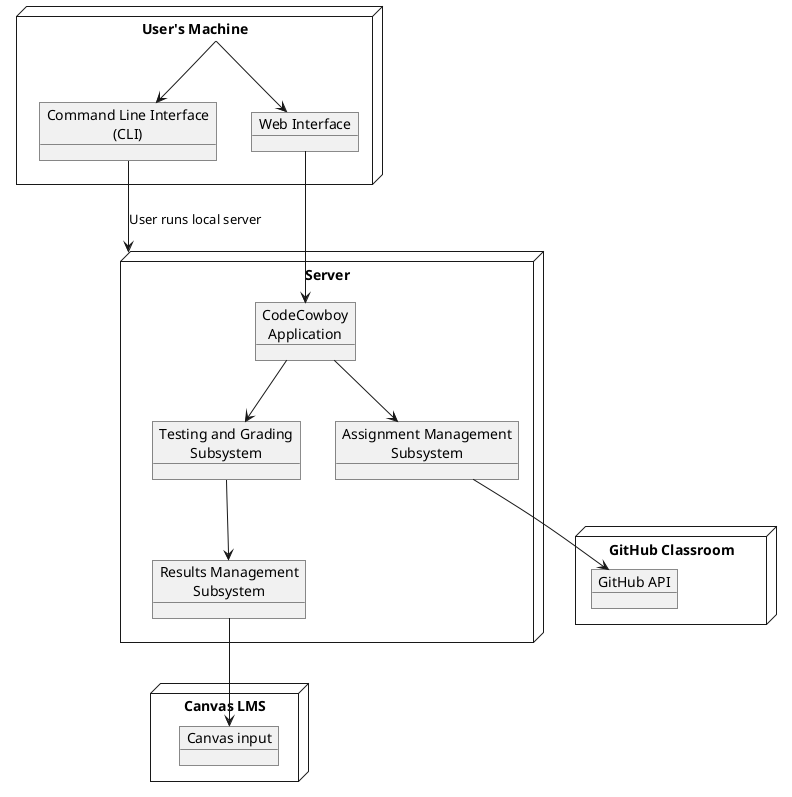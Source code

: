 @startuml
' Define nodes
node "User's Machine" as UserMachine {
    object "Command Line Interface\n(CLI)" as CLI
    object "Web Interface" as WebUI
}

node "Server" as Server {
    object "CodeCowboy\nApplication" as CodeCowboy
    object "Testing and Grading\nSubsystem" as TestingGrading
    object "Assignment Management\nSubsystem" as AssignmentManagement
    object "Results Management\nSubsystem" as ResultsManagement
}

node "GitHub Classroom" as GitHub {
    object "GitHub API" as GitHubAPI
}

node "Canvas LMS" as Canvas {
    object "Canvas input" as CanvasAPI
}

' Define connections
UserMachine -down-> CLI
UserMachine -down-> WebUI

CLI --> Server : "User runs local server"
WebUI --> CodeCowboy

CodeCowboy --> TestingGrading
CodeCowboy --> AssignmentManagement
TestingGrading --> ResultsManagement

AssignmentManagement --> GitHubAPI
ResultsManagement --> CanvasAPI

@enduml
